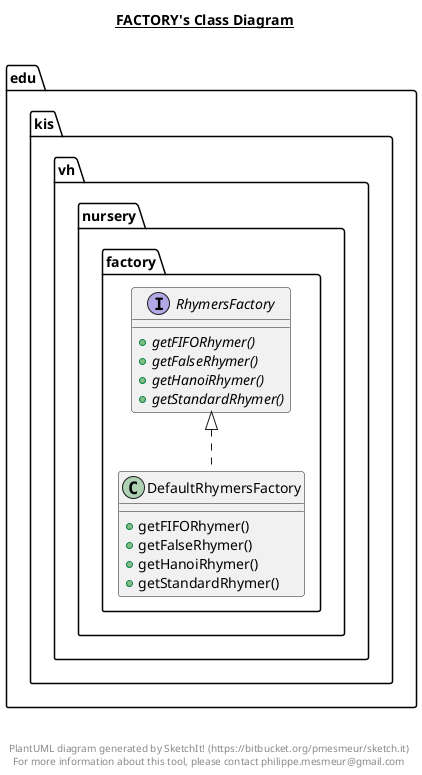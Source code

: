 @startuml

title __FACTORY's Class Diagram__\n

  namespace edu.kis.vh.nursery {
    namespace factory {
      class edu.kis.vh.nursery.factory.DefaultRhymersFactory {
          + getFIFORhymer()
          + getFalseRhymer()
          + getHanoiRhymer()
          + getStandardRhymer()
      }
    }
  }
  

  namespace edu.kis.vh.nursery {
    namespace factory {
      interface edu.kis.vh.nursery.factory.RhymersFactory {
          {abstract} + getFIFORhymer()
          {abstract} + getFalseRhymer()
          {abstract} + getHanoiRhymer()
          {abstract} + getStandardRhymer()
      }
    }
  }
  

  edu.kis.vh.nursery.factory.DefaultRhymersFactory .up.|> edu.kis.vh.nursery.factory.RhymersFactory


right footer


PlantUML diagram generated by SketchIt! (https://bitbucket.org/pmesmeur/sketch.it)
For more information about this tool, please contact philippe.mesmeur@gmail.com
endfooter

@enduml
